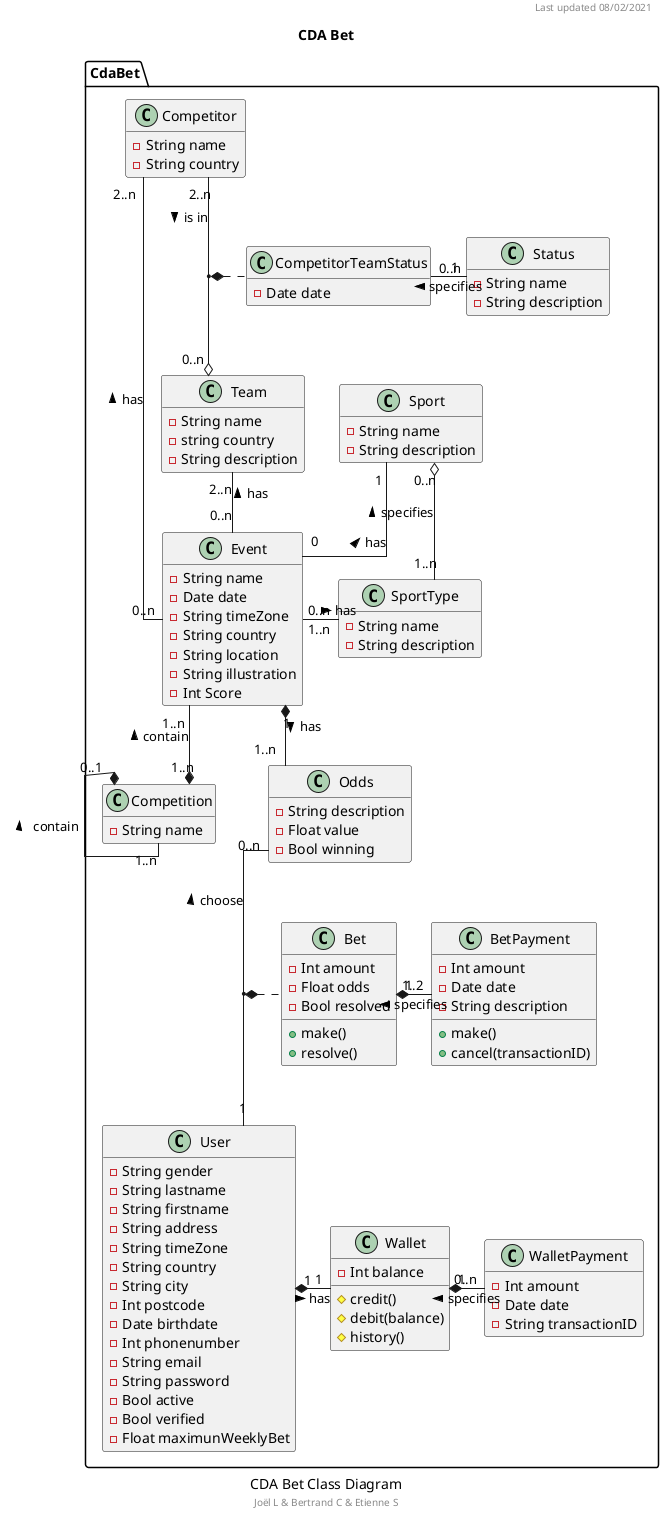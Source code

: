 /' Development notes
TODO: Check attributes, types and methods
Assumptions: Age verification and payments are managed by external services
Enhancement: Manage the payment type
Enhancement: Extract the location from the event
Enhancement: Abstract people (user, competitor)
Enhancement: Add template for odds
Enhancement: Fix UML organisation for better readability
Enhancement: Remove TimeZone class and replaced by a local attribute
Enhancement: Remove Countries class and replaced by a local attribute
'/

@startuml "CDA Bet Class Diagram"
hide empty members
skinparam linetype ortho
caption CDA Bet Class Diagram
footer Joël L & Bertrand C & Etienne S
header Last updated 08/02/2021
title CDA Bet

namespace CdaBet {
    ' Need for a class/markup between Team/Competitor and Event?
    class Event {
        -String name
        -Date date
        -String timeZone
        -String country
        -String location
        -String illustration
        -Int Score
    }

    class Competition {
        -String name
    }

    ' Abstract class for people to extend
    class Competitor {
        -String name
        -String country
    }

    class Team {
        -String name
        -string country
        -String description
    }

    ' Hold the odds for the event
    class Odds {
        -String description
        -Float value
        -Bool winning
    }

    class Sport {
        -String name
        -String description
    }

    ' Could be an enumeration: individual or team
    class SportType {
        -String name
        -String description
    }

    ' Manage the website user
    ' Abstract class for people to extend later
    class User {
        -String gender
        -String lastname
        -String firstname
        -String address
        -String timeZone
        -String country
        -String city
        -Int postcode
        -Date birthdate
        -Int phonenumber
        -String email
        -String password
        -Bool active
        -Bool verified
        -Float maximunWeeklyBet
    }

    class Wallet {
        -Int balance
        #credit()
        #debit(balance)
        #history()
    }

    class Bet {
        -Int amount
        -Float odds
        -Bool resolved
        +make()
        +resolve()
    }

    class BetPayment {
        -Int amount
        -Date date
        -String description
        +make()
        +cancel(transactionID)
    }

    class WalletPayment {
        -Int amount
        -Date date
        -String transactionID
    }

    class Status {
        -String name
        -String description
    }

    class CompetitorTeamStatus {
        -Date date
    }

    ' Relationships
    'TODO Review and fix cardinalities
    Event "0" -up- "1" Sport : has >
    Event "0..n" - "1..n" SportType : has >
    Sport "0..n" o- "1..n" SportType : specifies <

    Competition "1..n" *-up- "1..n" Event : contain >

    Competition "0..1" *-- "1..n" Competition : contain >

    Competitor "2..n" --o "0..n" Team : is in >
    Team "2..n" -- "0..n" Event : has <

    Competitor "2..n" - "0..n" Event: has <

    CompetitorTeamStatus "0..n" - "1" Status : specifies <
    (Competitor, Team) *.. CompetitorTeamStatus

    'TODO END

    Event "1" *-- "1..n" Odds : has >

    Odds "0..n" -down- "1" User : choose <
    (Odds, User) *.. Bet

    Bet "1" *- "1..2" BetPayment : specifies <

    Wallet "1" -left-* "1" User : has <
    Wallet "1" *- "0..n" WalletPayment : specifies <
}
@enduml

@startuml "CDA Bet Component Diagram"
hide empty members
skinparam linetype ortho
caption CDA Bet Component Diagram
footer Joël L & Bertrand C
header Last updated 18/11/2020
title CDA Bet

HTTP - [traefik]
[traefik] - [php]
[traefik] - [phpmyadmin]
[traefik] - [mailhog]
[php] - [mysql]
[phpmyadmin] - [mysql]
[php] - [composer]
@enduml

@startmindmap "CDA Bet Mind Map"
* CDA Bet
** Class
** Actions
*** Sign up
*** Sign in
*** Log out
*** Show user profile
*** Show bet history
*** Credit wallet
*** Debit wallet
*** Show transactions history
*** Show events by category
*** Show Bets
*** Make a bet
** Components
*** Symfony
*** PHPStan
** Quality
@endmindmap
